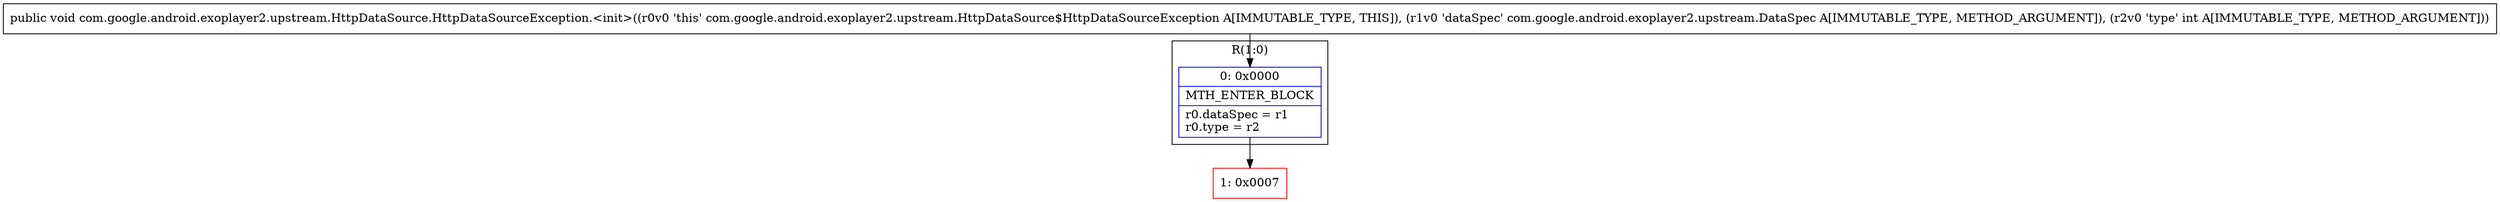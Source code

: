digraph "CFG forcom.google.android.exoplayer2.upstream.HttpDataSource.HttpDataSourceException.\<init\>(Lcom\/google\/android\/exoplayer2\/upstream\/DataSpec;I)V" {
subgraph cluster_Region_874097083 {
label = "R(1:0)";
node [shape=record,color=blue];
Node_0 [shape=record,label="{0\:\ 0x0000|MTH_ENTER_BLOCK\l|r0.dataSpec = r1\lr0.type = r2\l}"];
}
Node_1 [shape=record,color=red,label="{1\:\ 0x0007}"];
MethodNode[shape=record,label="{public void com.google.android.exoplayer2.upstream.HttpDataSource.HttpDataSourceException.\<init\>((r0v0 'this' com.google.android.exoplayer2.upstream.HttpDataSource$HttpDataSourceException A[IMMUTABLE_TYPE, THIS]), (r1v0 'dataSpec' com.google.android.exoplayer2.upstream.DataSpec A[IMMUTABLE_TYPE, METHOD_ARGUMENT]), (r2v0 'type' int A[IMMUTABLE_TYPE, METHOD_ARGUMENT])) }"];
MethodNode -> Node_0;
Node_0 -> Node_1;
}

